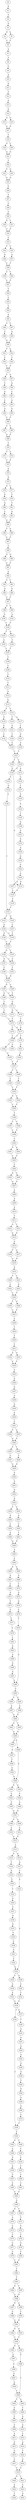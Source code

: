strict digraph  {
	S0 -> S1 [ label = G ];
	S1 -> S2 [ label = T ];
	S2 -> S3 [ label = G ];
	S3 -> S4 [ label = G ];
	S3 -> S5 [ label = A ];
	S4 -> S6 [ label = T ];
	S5 -> S6 [ label = T ];
	S6 -> S7 [ label = A ];
	S7 -> S8 [ label = T ];
	S8 -> S9 [ label = C ];
	S9 -> S10 [ label = G ];
	S10 -> S11 [ label = G ];
	S11 -> S12 [ label = T ];
	S12 -> S13 [ label = G ];
	S13 -> S14 [ label = G ];
	S14 -> S15 [ label = A ];
	S14 -> S16 [ label = G ];
	S15 -> S17 [ label = A ];
	S16 -> S17 [ label = A ];
	S17 -> S18 [ label = T ];
	S18 -> S19 [ label = A ];
	S18 -> S20 [ label = T ];
	S19 -> S21 [ label = G ];
	S20 -> S21 [ label = G ];
	S21 -> S22 [ label = T ];
	S22 -> S23 [ label = C ];
	S22 -> S24 [ label = A ];
	S23 -> S25 [ label = G ];
	S24 -> S25 [ label = G ];
	S25 -> S26 [ label = C ];
	S26 -> S27 [ label = T ];
	S27 -> S28 [ label = C ];
	S28 -> S29 [ label = C ];
	S29 -> S30 [ label = G ];
	S29 -> S31 [ label = T ];
	S30 -> S32 [ label = T ];
	S31 -> S32 [ label = T ];
	S32 -> S33 [ label = T ];
	S33 -> S34 [ label = T ];
	S33 -> S35 [ label = C ];
	S34 -> S36 [ label = G ];
	S35 -> S37 [ label = A ];
	S36 -> S38 [ label = T ];
	S37 -> S38 [ label = T ];
	S38 -> S39 [ label = C ];
	S38 -> S40 [ label = T ];
	S39 -> S41 [ label = C ];
	S40 -> S41 [ label = C ];
	S41 -> S42 [ label = T ];
	S42 -> S43 [ label = C ];
	S43 -> S44 [ label = T ];
	S44 -> S45 [ label = A ];
	S45 -> S46 [ label = C ];
	S45 -> S47 [ label = T ];
	S46 -> S48 [ label = C ];
	S47 -> S49 [ label = A ];
	S48 -> S50 [ label = G ];
	S49 -> S50 [ label = G ];
	S50 -> S51 [ label = T ];
	S50 -> S52 [ label = A ];
	S51 -> S53 [ label = C ];
	S52 -> S54 [ label = T ];
	S53 -> S55 [ label = T ];
	S54 -> S55 [ label = T ];
	S55 -> S56 [ label = T ];
	S55 -> S57 [ label = A ];
	S56 -> S58 [ label = T ];
	S57 -> S59 [ label = G ];
	S58 -> S60 [ label = A ];
	S59 -> S61 [ label = C ];
	S60 -> S62 [ label = C ];
	S61 -> S63 [ label = A ];
	S62 -> S64 [ label = A ];
	S63 -> S65 [ label = G ];
	S64 -> S66 [ label = C ];
	S65 -> S66 [ label = C ];
	S66 -> S67 [ label = C ];
	S66 -> S68 [ label = T ];
	S67 -> S69 [ label = A ];
	S68 -> S69 [ label = A ];
	S69 -> S70 [ label = T ];
	S70 -> S71 [ label = T ];
	S70 -> S72 [ label = A ];
	S71 -> S73 [ label = T ];
	S72 -> S73 [ label = T ];
	S73 -> S74 [ label = G ];
	S74 -> S75 [ label = G ];
	S75 -> S76 [ label = A ];
	S75 -> S77 [ label = C ];
	S76 -> S78 [ label = G ];
	S77 -> S79 [ label = T ];
	S78 -> S80 [ label = G ];
	S79 -> S81 [ label = T ];
	S80 -> S82 [ label = C ];
	S81 -> S83 [ label = G ];
	S82 -> S84 [ label = A ];
	S83 -> S84 [ label = A ];
	S84 -> S85 [ label = T ];
	S84 -> S86 [ label = A ];
	S85 -> S87 [ label = C ];
	S86 -> S87 [ label = C ];
	S87 -> S88 [ label = T ];
	S88 -> S89 [ label = A ];
	S88 -> S90 [ label = G ];
	S89 -> S91 [ label = C ];
	S90 -> S91 [ label = C ];
	S91 -> S92 [ label = C ];
	S92 -> S93 [ label = C ];
	S92 -> S94 [ label = T ];
	S93 -> S95 [ label = A ];
	S94 -> S96 [ label = G ];
	S95 -> S97 [ label = T ];
	S96 -> S97 [ label = T ];
	S97 -> S98 [ label = G ];
	S97 -> S99 [ label = T ];
	S98 -> S100 [ label = G ];
	S99 -> S101 [ label = A ];
	S100 -> S102 [ label = T ];
	S101 -> S102 [ label = T ];
	S102 -> S103 [ label = T ];
	S102 -> S104 [ label = A ];
	S103 -> S105 [ label = A ];
	S104 -> S106 [ label = C ];
	S105 -> S107 [ label = T ];
	S106 -> S107 [ label = T ];
	S107 -> S108 [ label = T ];
	S108 -> S109 [ label = T ];
	S109 -> S110 [ label = T ];
	S110 -> S111 [ label = T ];
	S111 -> S112 [ label = G ];
	S112 -> S113 [ label = G ];
	S113 -> S114 [ label = A ];
	S113 -> S115 [ label = T ];
	S114 -> S116 [ label = A ];
	S115 -> S117 [ label = G ];
	S115 -> S118 [ label = C ];
	S116 -> S119 [ label = C ];
	S117 -> S120 [ label = T ];
	S118 -> S121 [ label = A ];
	S119 -> S122 [ label = C ];
	S120 -> S123 [ label = G ];
	S121 -> S124 [ label = T ];
	S122 -> S125 [ label = C ];
	S123 -> S126 [ label = A ];
	S124 -> S125 [ label = C ];
	S125 -> S127 [ label = T ];
	S126 -> S127 [ label = T ];
	S127 -> S128 [ label = T ];
	S127 -> S129 [ label = C ];
	S128 -> S130 [ label = G ];
	S129 -> S130 [ label = G ];
	S129 -> S131 [ label = A ];
	S130 -> S132 [ label = C ];
	S130 -> S133 [ label = G ];
	S131 -> S134 [ label = C ];
	S132 -> S135 [ label = G ];
	S133 -> S136 [ label = C ];
	S134 -> S137 [ label = T ];
	S135 -> S138 [ label = A ];
	S136 -> S139 [ label = T ];
	S137 -> S140 [ label = C ];
	S138 -> S141 [ label = T ];
	S139 -> S141 [ label = T ];
	S140 -> S142 [ label = A ];
	S141 -> S143 [ label = T ];
	S141 -> S144 [ label = G ];
	S142 -> S145 [ label = T ];
	S143 -> S146 [ label = A ];
	S144 -> S147 [ label = C ];
	S145 -> S148 [ label = G ];
	S146 -> S149 [ label = T ];
	S146 -> S150 [ label = G ];
	S147 -> S149 [ label = T ];
	S148 -> S151 [ label = G ];
	S149 -> S152 [ label = T ];
	S150 -> S152 [ label = T ];
	S151 -> S153 [ label = G ];
	S152 -> S154 [ label = G ];
	S152 -> S155 [ label = T ];
	S153 -> S156 [ label = A ];
	S154 -> S157 [ label = G ];
	S154 -> S158 [ label = C ];
	S155 -> S158 [ label = C ];
	S156 -> S159 [ label = G ];
	S157 -> S160 [ label = C ];
	S158 -> S161 [ label = T ];
	S159 -> S162 [ label = G ];
	S160 -> S163 [ label = G ];
	S161 -> S163 [ label = G ];
	S162 -> S164 [ label = A ];
	S163 -> S165 [ label = G ];
	S163 -> S166 [ label = C ];
	S164 -> S133 [ label = G ];
	S164 -> S167 [ label = A ];
	S165 -> S168 [ label = G ];
	S165 -> S169 [ label = T ];
	S166 -> S169 [ label = T ];
	S167 -> S136 [ label = C ];
	S168 -> S170 [ label = T ];
	S169 -> S171 [ label = G ];
	S170 -> S172 [ label = T ];
	S171 -> S173 [ label = G ];
	S171 -> S174 [ label = C ];
	S172 -> S175 [ label = C ];
	S173 -> S175 [ label = C ];
	S174 -> S176 [ label = T ];
	S175 -> S177 [ label = G ];
	S175 -> S178 [ label = T ];
	S176 -> S177 [ label = G ];
	S177 -> S179 [ label = T ];
	S177 -> S180 [ label = C ];
	S178 -> S180 [ label = C ];
	S179 -> S181 [ label = G ];
	S180 -> S182 [ label = T ];
	S180 -> S183 [ label = C ];
	S181 -> S184 [ label = A ];
	S182 -> S185 [ label = G ];
	S184 -> S187 [ label = T ];
	S185 -> S187 [ label = T ];
	S187 -> S188 [ label = T ];
	S187 -> S189 [ label = C ];
	S188 -> S190 [ label = C ];
	S189 -> S191 [ label = T ];
	S190 -> S192 [ label = T ];
	S191 -> S192 [ label = T ];
	S192 -> S193 [ label = G ];
	S192 -> S194 [ label = A ];
	S193 -> S195 [ label = C ];
	S194 -> S195 [ label = C ];
	S195 -> S196 [ label = T ];
	S196 -> S197 [ label = C ];
	S196 -> S198 [ label = T ];
	S197 -> S199 [ label = T ];
	S198 -> S199 [ label = T ];
	S199 -> S200 [ label = T ];
	S200 -> S201 [ label = G ];
	S200 -> S202 [ label = A ];
	S201 -> S203 [ label = C ];
	S202 -> S203 [ label = C ];
	S203 -> S204 [ label = C ];
	S204 -> S205 [ label = A ];
	S204 -> S206 [ label = T ];
	S205 -> S207 [ label = G ];
	S206 -> S207 [ label = G ];
	S207 -> S208 [ label = A ];
	S208 -> S209 [ label = A ];
	S209 -> S210 [ label = A ];
	S210 -> S211 [ label = C ];
	S211 -> S212 [ label = A ];
	S211 -> S213 [ label = T ];
	S212 -> S214 [ label = A ];
	S213 -> S214 [ label = A ];
	S214 -> S215 [ label = A ];
	S215 -> S216 [ label = C ];
	S215 -> S217 [ label = A ];
	S216 -> S218 [ label = G ];
	S217 -> S218 [ label = G ];
	S218 -> S219 [ label = G ];
	S219 -> S220 [ label = T ];
	S219 -> S221 [ label = C ];
	S220 -> S222 [ label = C ];
	S221 -> S223 [ label = A ];
	S222 -> S224 [ label = T ];
	S223 -> S224 [ label = T ];
	S224 -> S225 [ label = T ];
	S224 -> S226 [ label = G ];
	S225 -> S227 [ label = C ];
	S226 -> S227 [ label = C ];
	S227 -> S228 [ label = C ];
	S228 -> S229 [ label = T ];
	S229 -> S230 [ label = T ];
	S230 -> S231 [ label = T ];
	S231 -> S232 [ label = A ];
	S231 -> S233 [ label = G ];
	S232 -> S234 [ label = C ];
	S233 -> S234 [ label = C ];
	S234 -> S235 [ label = C ];
	S235 -> S236 [ label = A ];
	S236 -> S237 [ label = G ];
	S237 -> S238 [ label = A ];
	S238 -> S239 [ label = A ];
	S239 -> S240 [ label = A ];
	S240 -> S241 [ label = C ];
	S241 -> S242 [ label = C ];
	S241 -> S243 [ label = A ];
	S242 -> S244 [ label = A ];
	S243 -> S244 [ label = A ];
	S244 -> S245 [ label = C ];
	S244 -> S246 [ label = T ];
	S245 -> S247 [ label = C ];
	S246 -> S248 [ label = T ];
	S247 -> S249 [ label = G ];
	S248 -> S249 [ label = G ];
	S249 -> S250 [ label = A ];
	S250 -> S251 [ label = G ];
	S251 -> S252 [ label = G ];
	S252 -> S253 [ label = A ];
	S253 -> S254 [ label = T ];
	S253 -> S255 [ label = A ];
	S254 -> S256 [ label = G ];
	S255 -> S257 [ label = A ];
	S256 -> S258 [ label = C ];
	S257 -> S259 [ label = T ];
	S258 -> S260 [ label = A ];
	S259 -> S261 [ label = T ];
	S260 -> S262 [ label = G ];
	S261 -> S262 [ label = G ];
	S262 -> S263 [ label = A ];
	S263 -> S264 [ label = A ];
	S264 -> S265 [ label = A ];
	S264 -> S266 [ label = A ];
	S265 -> S267 [ label = A ];
	S266 -> S268 [ label = G ];
	S267 -> S269 [ label = C ];
	S268 -> S270 [ label = T ];
	S269 -> S271 [ label = A ];
	S270 -> S272 [ label = G ];
	S271 -> S273 [ label = T ];
	S272 -> S274 [ label = G ];
	S273 -> S275 [ label = T ];
	S274 -> S276 [ label = C ];
	S275 -> S277 [ label = T ];
	S276 -> S278 [ label = C ];
	S277 -> S279 [ label = C ];
	S278 -> S280 [ label = A ];
	S279 -> S281 [ label = C ];
	S280 -> S282 [ label = T ];
	S281 -> S283 [ label = A ];
	S282 -> S284 [ label = C ];
	S282 -> S285 [ label = A ];
	S283 -> S286 [ label = A ];
	S284 -> S287 [ label = A ];
	S285 -> S288 [ label = G ];
	S286 -> S289 [ label = G ];
	S287 -> S290 [ label = G ];
	S288 -> S290 [ label = G ];
	S289 -> S291 [ label = A ];
	S290 -> S292 [ label = A ];
	S290 -> S293 [ label = T ];
	S291 -> S280 [ label = A ];
	S292 -> S294 [ label = A ];
	S293 -> S294 [ label = A ];
	S294 -> S295 [ label = A ];
	S294 -> S296 [ label = C ];
	S295 -> S297 [ label = A ];
	S296 -> S298 [ label = A ];
	S297 -> S299 [ label = T ];
	S298 -> S300 [ label = A ];
	S298 -> S301 [ label = G ];
	S299 -> S302 [ label = G ];
	S300 -> S303 [ label = A ];
	S301 -> S304 [ label = T ];
	S302 -> S298 [ label = A ];
	S303 -> S305 [ label = C ];
	S304 -> S306 [ label = A ];
	S305 -> S307 [ label = A ];
	S306 -> S307 [ label = A ];
	S307 -> S308 [ label = G ];
	S307 -> S309 [ label = A ];
	S308 -> S310 [ label = A ];
	S309 -> S311 [ label = C ];
	S310 -> S312 [ label = A ];
	S311 -> S312 [ label = A ];
	S312 -> S313 [ label = A ];
	S313 -> S314 [ label = A ];
	S313 -> S315 [ label = A ];
	S314 -> S316 [ label = T ];
	S315 -> S317 [ label = A ];
	S316 -> S318 [ label = G ];
	S317 -> S319 [ label = C ];
	S318 -> S320 [ label = C ];
	S319 -> S321 [ label = A ];
	S320 -> S322 [ label = T ];
	S321 -> S323 [ label = G ];
	S322 -> S324 [ label = G ];
	S323 -> S325 [ label = C ];
	S323 -> S326 [ label = G ];
	S324 -> S327 [ label = C ];
	S325 -> S328 [ label = A ];
	S326 -> S329 [ label = C ];
	S327 -> S330 [ label = G ];
	S328 -> S331 [ label = A ];
	S329 -> S332 [ label = T ];
	S330 -> S333 [ label = G ];
	S331 -> S334 [ label = G ];
	S332 -> S334 [ label = G ];
	S333 -> S335 [ label = T ];
	S334 -> S336 [ label = T ];
	S334 -> S337 [ label = G ];
	S335 -> S338 [ label = C ];
	S336 -> S339 [ label = T ];
	S337 -> S340 [ label = T ];
	S338 -> S341 [ label = G ];
	S339 -> S342 [ label = T ];
	S340 -> S343 [ label = A ];
	S341 -> S344 [ label = C ];
	S342 -> S345 [ label = G ];
	S342 -> S346 [ label = T ];
	S343 -> S347 [ label = A ];
	S344 -> S323 [ label = G ];
	S345 -> S348 [ label = A ];
	S346 -> S349 [ label = T ];
	S347 -> S350 [ label = A ];
	S348 -> S351 [ label = G ];
	S349 -> S352 [ label = C ];
	S350 -> S353 [ label = A ];
	S351 -> S354 [ label = A ];
	S352 -> S355 [ label = T ];
	S353 -> S356 [ label = G ];
	S354 -> S357 [ label = C ];
	S355 -> S358 [ label = T ];
	S356 -> S359 [ label = A ];
	S357 -> S360 [ label = C ];
	S358 -> S361 [ label = T ];
	S359 -> S362 [ label = T ];
	S360 -> S363 [ label = A ];
	S361 -> S363 [ label = A ];
	S362 -> S364 [ label = G ];
	S363 -> S365 [ label = A ];
	S364 -> S366 [ label = A ];
	S365 -> S367 [ label = G ];
	S365 -> S368 [ label = T ];
	S366 -> S369 [ label = A ];
	S367 -> S370 [ label = A ];
	S368 -> S371 [ label = C ];
	S369 -> S372 [ label = C ];
	S370 -> S373 [ label = A ];
	S371 -> S374 [ label = C ];
	S372 -> S339 [ label = T ];
	S373 -> S375 [ label = C ];
	S374 -> S376 [ label = T ];
	S375 -> S377 [ label = C ];
	S376 -> S378 [ label = G ];
	S377 -> S379 [ label = C ];
	S378 -> S380 [ label = T ];
	S379 -> S381 [ label = C ];
	S380 -> S381 [ label = C ];
	S381 -> S382 [ label = T ];
	S382 -> S383 [ label = T ];
	S383 -> S384 [ label = G ];
	S383 -> S385 [ label = T ];
	S384 -> S386 [ label = A ];
	S385 -> S386 [ label = A ];
	S386 -> S387 [ label = G ];
	S386 -> S388 [ label = A ];
	S387 -> S389 [ label = A ];
	S388 -> S390 [ label = T ];
	S389 -> S391 [ label = A ];
	S390 -> S391 [ label = A ];
	S391 -> S392 [ label = A ];
	S391 -> S393 [ label = G ];
	S392 -> S394 [ label = T ];
	S393 -> S394 [ label = T ];
	S394 -> S395 [ label = G ];
	S394 -> S396 [ label = A ];
	S395 -> S397 [ label = A ];
	S396 -> S398 [ label = G ];
	S397 -> S399 [ label = A ];
	S398 -> S400 [ label = T ];
	S399 -> S401 [ label = G ];
	S400 -> S402 [ label = T ];
	S400 -> S403 [ label = G ];
	S401 -> S404 [ label = A ];
	S402 -> S405 [ label = C ];
	S403 -> S406 [ label = T ];
	S404 -> S400 [ label = T ];
	S405 -> S407 [ label = T ];
	S406 -> S408 [ label = A ];
	S407 -> S409 [ label = C ];
	S408 -> S410 [ label = A ];
	S409 -> S411 [ label = A ];
	S410 -> S412 [ label = C ];
	S411 -> S413 [ label = G ];
	S412 -> S414 [ label = A ];
	S413 -> S415 [ label = G ];
	S414 -> S416 [ label = T ];
	S415 -> S417 [ label = C ];
	S416 -> S418 [ label = G ];
	S417 -> S419 [ label = C ];
	S418 -> S419 [ label = C ];
	S419 -> S420 [ label = G ];
	S419 -> S421 [ label = T ];
	S420 -> S422 [ label = A ];
	S421 -> S423 [ label = C ];
	S422 -> S424 [ label = T ];
	S423 -> S425 [ label = A ];
}
